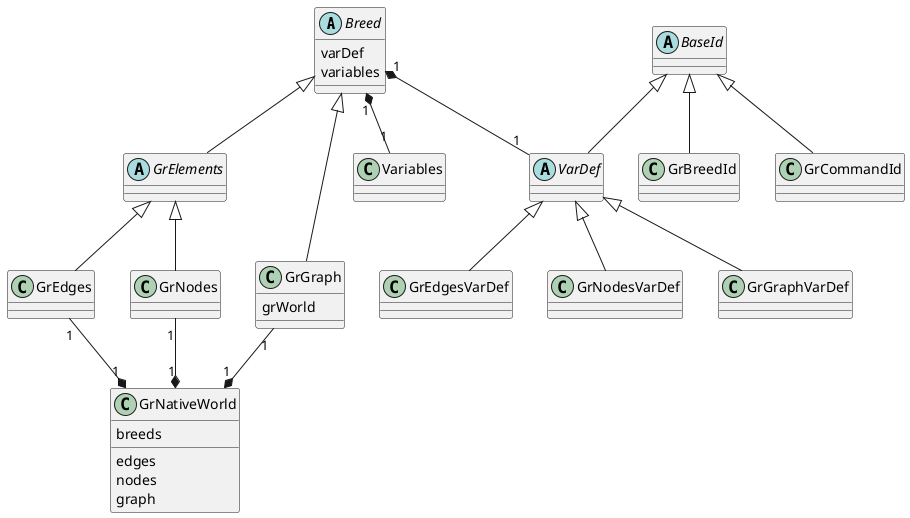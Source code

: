 @startuml
abstract class Breed {
  {field} varDef
  {field} variables
}

abstract class GrElements

Breed <|-- GrElements

class GrEdges
class GrNodes
class GrGraph {
  {field} grWorld
}

GrElements <|-- GrEdges
GrElements <|-- GrNodes
Breed <|-- GrGraph

abstract class BaseId
class GrBreedId
class GrCommandId

BaseId <|-- GrBreedId
BaseId <|-- GrCommandId

abstract class VarDef
class GrEdgesVarDef
class GrNodesVarDef
class GrGraphVarDef

class Variables

Breed "1" *-- "1" VarDef
Breed "1" *-- "1" Variables

BaseId <|-- VarDef
VarDef <|-- GrEdgesVarDef
VarDef <|-- GrNodesVarDef
VarDef <|-- GrGraphVarDef

class GrNativeWorld {
  {field} breeds
  {method} edges
  {method} nodes
  {method} graph
}

GrEdges "1" --* "1" GrNativeWorld
GrNodes "1" --* "1" GrNativeWorld
GrGraph "1" --* "1" GrNativeWorld

@enduml
